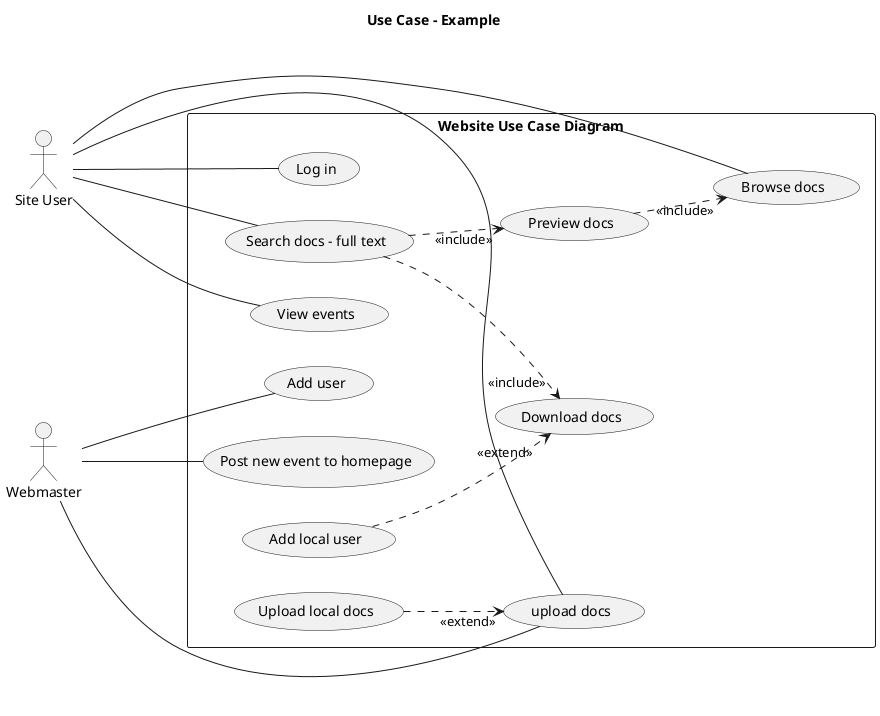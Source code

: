 @startuml
title **Use Case - Example**

left to right direction

actor "Site User" as su
actor "Webmaster" as wm

rectangle "Website Use Case Diagram" {
    usecase "Search docs - full text" as u01
    usecase "Browse docs" as u02
    usecase "View events" as u03
    usecase "Log in" as u04
    usecase "upload docs" as u05
    usecase "Post new event to homepage" as u06
    usecase "Add user" as u07
    usecase "Download docs" as u08
    usecase "Preview docs" as u09
    usecase "Upload local docs" as u10
    usecase "Add local user" as u11
}

su --- u01
su --- u02
su --- u03
su --- u04
su --- u05
wm --- u05
wm --- u06
wm --- u07
u01 ..>"<< include >>" u08
u01 ..>"<< include >>" u09
u09 ..>"<< include >>" u02
u10 ..>"<< extend >>" u05
u11 ..>"<< extend >>" u08

@enduml